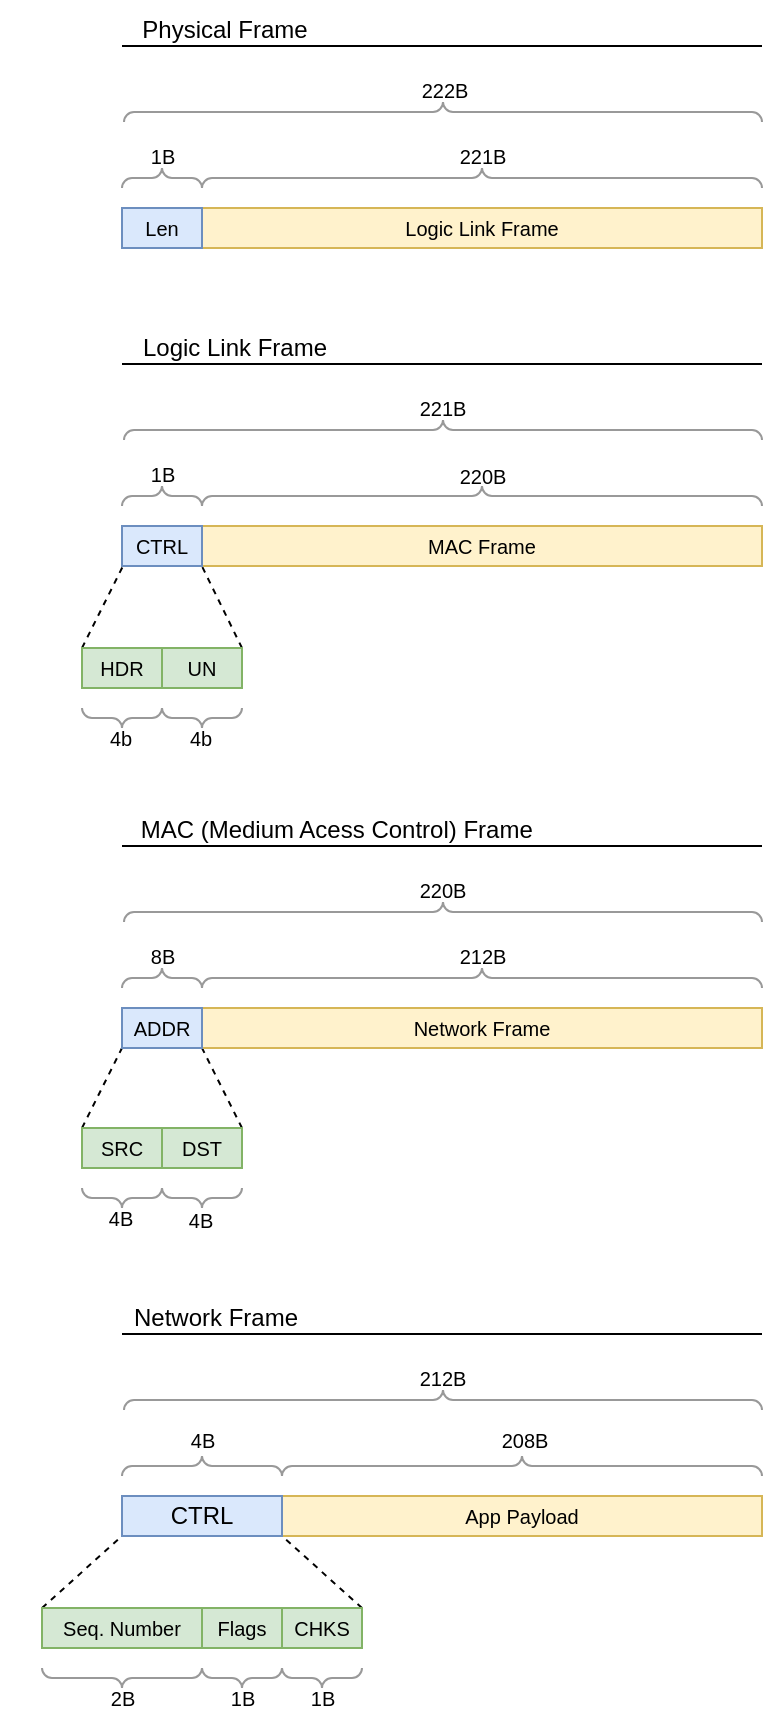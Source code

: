 <mxfile version="22.0.2" type="device" pages="2">
  <diagram name="Frames" id="rnASgaXXlBeDb9owz-ok">
    <mxGraphModel dx="1603" dy="962" grid="1" gridSize="10" guides="1" tooltips="1" connect="1" arrows="1" fold="1" page="1" pageScale="1" pageWidth="850" pageHeight="1100" math="0" shadow="0">
      <root>
        <mxCell id="0" />
        <mxCell id="1" parent="0" />
        <mxCell id="lLIFbovUc9EA7OUjyB9d-128" value="" style="endArrow=none;dashed=1;html=1;rounded=0;entryX=1;entryY=1;entryDx=0;entryDy=0;exitX=1;exitY=0;exitDx=0;exitDy=0;" parent="1" source="lLIFbovUc9EA7OUjyB9d-123" target="lLIFbovUc9EA7OUjyB9d-103" edge="1">
          <mxGeometry width="50" height="50" relative="1" as="geometry">
            <mxPoint x="220" y="950" as="sourcePoint" />
            <mxPoint x="270" y="900" as="targetPoint" />
          </mxGeometry>
        </mxCell>
        <mxCell id="lLIFbovUc9EA7OUjyB9d-127" value="" style="endArrow=none;dashed=1;html=1;rounded=0;entryX=0;entryY=1;entryDx=0;entryDy=0;" parent="1" target="lLIFbovUc9EA7OUjyB9d-103" edge="1">
          <mxGeometry width="50" height="50" relative="1" as="geometry">
            <mxPoint x="120" y="920" as="sourcePoint" />
            <mxPoint x="170" y="870" as="targetPoint" />
          </mxGeometry>
        </mxCell>
        <mxCell id="lLIFbovUc9EA7OUjyB9d-74" value="" style="endArrow=none;dashed=1;html=1;rounded=0;exitX=0;exitY=0;exitDx=0;exitDy=0;" parent="1" source="lLIFbovUc9EA7OUjyB9d-77" edge="1">
          <mxGeometry width="50" height="50" relative="1" as="geometry">
            <mxPoint x="111" y="688" as="sourcePoint" />
            <mxPoint x="161" y="638" as="targetPoint" />
          </mxGeometry>
        </mxCell>
        <mxCell id="lLIFbovUc9EA7OUjyB9d-75" value="" style="endArrow=none;dashed=1;html=1;rounded=0;entryX=0.987;entryY=0.955;entryDx=0;entryDy=0;exitX=1;exitY=0;exitDx=0;exitDy=0;entryPerimeter=0;" parent="1" source="lLIFbovUc9EA7OUjyB9d-76" edge="1">
          <mxGeometry width="50" height="50" relative="1" as="geometry">
            <mxPoint x="160" y="690" as="sourcePoint" />
            <mxPoint x="199" y="638" as="targetPoint" />
          </mxGeometry>
        </mxCell>
        <mxCell id="lLIFbovUc9EA7OUjyB9d-45" value="" style="endArrow=none;dashed=1;html=1;rounded=0;exitX=0;exitY=0;exitDx=0;exitDy=0;" parent="1" source="lLIFbovUc9EA7OUjyB9d-43" edge="1">
          <mxGeometry width="50" height="50" relative="1" as="geometry">
            <mxPoint x="111" y="448" as="sourcePoint" />
            <mxPoint x="161" y="398" as="targetPoint" />
          </mxGeometry>
        </mxCell>
        <mxCell id="lLIFbovUc9EA7OUjyB9d-46" value="" style="endArrow=none;dashed=1;html=1;rounded=0;entryX=0.987;entryY=0.955;entryDx=0;entryDy=0;exitX=1;exitY=0;exitDx=0;exitDy=0;entryPerimeter=0;" parent="1" source="lLIFbovUc9EA7OUjyB9d-44" target="lLIFbovUc9EA7OUjyB9d-34" edge="1">
          <mxGeometry width="50" height="50" relative="1" as="geometry">
            <mxPoint x="160" y="450" as="sourcePoint" />
            <mxPoint x="210" y="400" as="targetPoint" />
          </mxGeometry>
        </mxCell>
        <mxCell id="lLIFbovUc9EA7OUjyB9d-1" value="&lt;font style=&quot;font-size: 10px;&quot;&gt;Logic Link Frame&lt;/font&gt;" style="rounded=0;whiteSpace=wrap;html=1;fillColor=#fff2cc;strokeColor=#d6b656;" parent="1" vertex="1">
          <mxGeometry x="200" y="220" width="280" height="20" as="geometry" />
        </mxCell>
        <mxCell id="lLIFbovUc9EA7OUjyB9d-4" value="&lt;font style=&quot;font-size: 10px;&quot;&gt;Len&lt;/font&gt;" style="rounded=0;whiteSpace=wrap;html=1;fillColor=#dae8fc;strokeColor=#6c8ebf;" parent="1" vertex="1">
          <mxGeometry x="160" y="220" width="40" height="20" as="geometry" />
        </mxCell>
        <mxCell id="lLIFbovUc9EA7OUjyB9d-5" value="" style="verticalLabelPosition=bottom;shadow=0;dashed=0;align=center;html=1;verticalAlign=top;strokeWidth=1;shape=mxgraph.mockup.markup.curlyBrace;whiteSpace=wrap;strokeColor=#999999;" parent="1" vertex="1">
          <mxGeometry x="160" y="195" width="40" height="20" as="geometry" />
        </mxCell>
        <mxCell id="lLIFbovUc9EA7OUjyB9d-6" value="" style="verticalLabelPosition=bottom;shadow=0;dashed=0;align=center;html=1;verticalAlign=top;strokeWidth=1;shape=mxgraph.mockup.markup.curlyBrace;whiteSpace=wrap;strokeColor=#999999;" parent="1" vertex="1">
          <mxGeometry x="200" y="200" width="280" height="10" as="geometry" />
        </mxCell>
        <mxCell id="lLIFbovUc9EA7OUjyB9d-8" value="&lt;font style=&quot;font-size: 10px;&quot;&gt;222B&lt;/font&gt;" style="text;html=1;align=center;verticalAlign=middle;resizable=0;points=[];autosize=1;strokeColor=none;fillColor=none;" parent="1" vertex="1">
          <mxGeometry x="296" y="146" width="50" height="30" as="geometry" />
        </mxCell>
        <mxCell id="lLIFbovUc9EA7OUjyB9d-9" value="&lt;blockquote style=&quot;margin: 0 0 0 40px; border: none; padding: 0px;&quot;&gt;&lt;span style=&quot;font-size: 10px;&quot;&gt;1B&lt;/span&gt;&lt;/blockquote&gt;" style="text;html=1;align=center;verticalAlign=middle;resizable=0;points=[];autosize=1;strokeColor=none;fillColor=none;" parent="1" vertex="1">
          <mxGeometry x="120" y="179" width="80" height="30" as="geometry" />
        </mxCell>
        <mxCell id="lLIFbovUc9EA7OUjyB9d-10" value="&lt;blockquote style=&quot;margin: 0 0 0 40px; border: none; padding: 0px;&quot;&gt;&lt;span style=&quot;font-size: 10px;&quot;&gt;221B&lt;/span&gt;&lt;/blockquote&gt;" style="text;html=1;align=center;verticalAlign=middle;resizable=0;points=[];autosize=1;strokeColor=none;fillColor=none;" parent="1" vertex="1">
          <mxGeometry x="275" y="179" width="90" height="30" as="geometry" />
        </mxCell>
        <mxCell id="lLIFbovUc9EA7OUjyB9d-13" value="" style="endArrow=none;html=1;rounded=0;" parent="1" edge="1">
          <mxGeometry width="50" height="50" relative="1" as="geometry">
            <mxPoint x="160" y="139" as="sourcePoint" />
            <mxPoint x="480" y="139" as="targetPoint" />
          </mxGeometry>
        </mxCell>
        <mxCell id="lLIFbovUc9EA7OUjyB9d-14" value="Physical Frame" style="text;html=1;align=center;verticalAlign=middle;resizable=0;points=[];autosize=1;strokeColor=none;fillColor=none;" parent="1" vertex="1">
          <mxGeometry x="156" y="116" width="110" height="30" as="geometry" />
        </mxCell>
        <mxCell id="lLIFbovUc9EA7OUjyB9d-26" value="" style="verticalLabelPosition=bottom;shadow=0;dashed=0;align=center;html=1;verticalAlign=top;strokeWidth=1;shape=mxgraph.mockup.markup.curlyBrace;whiteSpace=wrap;strokeColor=#999999;" parent="1" vertex="1">
          <mxGeometry x="161" y="167" width="319" height="10" as="geometry" />
        </mxCell>
        <mxCell id="lLIFbovUc9EA7OUjyB9d-33" value="&lt;font style=&quot;font-size: 10px;&quot;&gt;MAC Frame&lt;/font&gt;" style="rounded=0;whiteSpace=wrap;html=1;fillColor=#fff2cc;strokeColor=#d6b656;" parent="1" vertex="1">
          <mxGeometry x="200" y="379" width="280" height="20" as="geometry" />
        </mxCell>
        <mxCell id="lLIFbovUc9EA7OUjyB9d-34" value="&lt;font style=&quot;font-size: 10px;&quot;&gt;CTRL&lt;/font&gt;" style="rounded=0;whiteSpace=wrap;html=1;fillColor=#dae8fc;strokeColor=#6c8ebf;" parent="1" vertex="1">
          <mxGeometry x="160" y="379" width="40" height="20" as="geometry" />
        </mxCell>
        <mxCell id="lLIFbovUc9EA7OUjyB9d-35" value="" style="verticalLabelPosition=bottom;shadow=0;dashed=0;align=center;html=1;verticalAlign=top;strokeWidth=1;shape=mxgraph.mockup.markup.curlyBrace;whiteSpace=wrap;strokeColor=#999999;" parent="1" vertex="1">
          <mxGeometry x="160" y="354" width="40" height="20" as="geometry" />
        </mxCell>
        <mxCell id="lLIFbovUc9EA7OUjyB9d-36" value="" style="verticalLabelPosition=bottom;shadow=0;dashed=0;align=center;html=1;verticalAlign=top;strokeWidth=1;shape=mxgraph.mockup.markup.curlyBrace;whiteSpace=wrap;strokeColor=#999999;" parent="1" vertex="1">
          <mxGeometry x="200" y="359" width="280" height="10" as="geometry" />
        </mxCell>
        <mxCell id="lLIFbovUc9EA7OUjyB9d-37" value="&lt;font style=&quot;font-size: 10px;&quot;&gt;221B&lt;/font&gt;" style="text;html=1;align=center;verticalAlign=middle;resizable=0;points=[];autosize=1;strokeColor=none;fillColor=none;" parent="1" vertex="1">
          <mxGeometry x="295" y="305" width="50" height="30" as="geometry" />
        </mxCell>
        <mxCell id="lLIFbovUc9EA7OUjyB9d-38" value="&lt;blockquote style=&quot;margin: 0 0 0 40px; border: none; padding: 0px;&quot;&gt;&lt;span style=&quot;font-size: 10px;&quot;&gt;1B&lt;/span&gt;&lt;/blockquote&gt;" style="text;html=1;align=center;verticalAlign=middle;resizable=0;points=[];autosize=1;strokeColor=none;fillColor=none;" parent="1" vertex="1">
          <mxGeometry x="120" y="338" width="80" height="30" as="geometry" />
        </mxCell>
        <mxCell id="lLIFbovUc9EA7OUjyB9d-40" value="" style="endArrow=none;html=1;rounded=0;" parent="1" edge="1">
          <mxGeometry width="50" height="50" relative="1" as="geometry">
            <mxPoint x="160" y="298" as="sourcePoint" />
            <mxPoint x="480" y="298" as="targetPoint" />
          </mxGeometry>
        </mxCell>
        <mxCell id="lLIFbovUc9EA7OUjyB9d-41" value="Logic Link Frame" style="text;html=1;align=center;verticalAlign=middle;resizable=0;points=[];autosize=1;strokeColor=none;fillColor=none;" parent="1" vertex="1">
          <mxGeometry x="156" y="275" width="120" height="30" as="geometry" />
        </mxCell>
        <mxCell id="lLIFbovUc9EA7OUjyB9d-42" value="" style="verticalLabelPosition=bottom;shadow=0;dashed=0;align=center;html=1;verticalAlign=top;strokeWidth=1;shape=mxgraph.mockup.markup.curlyBrace;whiteSpace=wrap;strokeColor=#999999;" parent="1" vertex="1">
          <mxGeometry x="161" y="326" width="319" height="10" as="geometry" />
        </mxCell>
        <mxCell id="lLIFbovUc9EA7OUjyB9d-44" value="&lt;font style=&quot;font-size: 10px;&quot;&gt;UN&lt;/font&gt;" style="rounded=0;whiteSpace=wrap;html=1;fillColor=#d5e8d4;strokeColor=#82b366;" parent="1" vertex="1">
          <mxGeometry x="180" y="440" width="40" height="20" as="geometry" />
        </mxCell>
        <mxCell id="lLIFbovUc9EA7OUjyB9d-43" value="&lt;font style=&quot;font-size: 10px;&quot;&gt;HDR&lt;/font&gt;" style="rounded=0;whiteSpace=wrap;html=1;fillColor=#d5e8d4;strokeColor=#82b366;" parent="1" vertex="1">
          <mxGeometry x="140" y="440" width="40" height="20" as="geometry" />
        </mxCell>
        <mxCell id="lLIFbovUc9EA7OUjyB9d-49" value="" style="verticalLabelPosition=bottom;shadow=0;dashed=0;align=center;html=1;verticalAlign=top;strokeWidth=1;shape=mxgraph.mockup.markup.curlyBrace;whiteSpace=wrap;strokeColor=#999999;rotation=-180;" parent="1" vertex="1">
          <mxGeometry x="140" y="465" width="40" height="20" as="geometry" />
        </mxCell>
        <mxCell id="lLIFbovUc9EA7OUjyB9d-50" value="" style="verticalLabelPosition=bottom;shadow=0;dashed=0;align=center;html=1;verticalAlign=top;strokeWidth=1;shape=mxgraph.mockup.markup.curlyBrace;whiteSpace=wrap;strokeColor=#999999;rotation=-180;" parent="1" vertex="1">
          <mxGeometry x="180" y="466" width="40" height="18" as="geometry" />
        </mxCell>
        <mxCell id="lLIFbovUc9EA7OUjyB9d-51" value="&lt;blockquote style=&quot;margin: 0 0 0 40px; border: none; padding: 0px;&quot;&gt;&lt;span style=&quot;font-size: 10px;&quot;&gt;4b&lt;/span&gt;&lt;/blockquote&gt;" style="text;html=1;align=center;verticalAlign=middle;resizable=0;points=[];autosize=1;strokeColor=none;fillColor=none;" parent="1" vertex="1">
          <mxGeometry x="104" y="470" width="70" height="30" as="geometry" />
        </mxCell>
        <mxCell id="lLIFbovUc9EA7OUjyB9d-52" value="&lt;font style=&quot;font-size: 10px;&quot;&gt;220B&lt;/font&gt;" style="text;html=1;align=center;verticalAlign=middle;resizable=0;points=[];autosize=1;strokeColor=none;fillColor=none;" parent="1" vertex="1">
          <mxGeometry x="315" y="339" width="50" height="30" as="geometry" />
        </mxCell>
        <mxCell id="lLIFbovUc9EA7OUjyB9d-53" value="&lt;blockquote style=&quot;margin: 0 0 0 40px; border: none; padding: 0px;&quot;&gt;&lt;span style=&quot;font-size: 10px;&quot;&gt;4b&lt;/span&gt;&lt;/blockquote&gt;" style="text;html=1;align=center;verticalAlign=middle;resizable=0;points=[];autosize=1;strokeColor=none;fillColor=none;" parent="1" vertex="1">
          <mxGeometry x="144" y="470" width="70" height="30" as="geometry" />
        </mxCell>
        <mxCell id="lLIFbovUc9EA7OUjyB9d-56" value="&lt;font style=&quot;font-size: 10px;&quot;&gt;Network Frame&lt;/font&gt;" style="rounded=0;whiteSpace=wrap;html=1;fillColor=#fff2cc;strokeColor=#d6b656;" parent="1" vertex="1">
          <mxGeometry x="200" y="620" width="280" height="20" as="geometry" />
        </mxCell>
        <mxCell id="lLIFbovUc9EA7OUjyB9d-57" value="&lt;font style=&quot;font-size: 10px;&quot;&gt;ADDR&lt;/font&gt;" style="rounded=0;whiteSpace=wrap;html=1;fillColor=#dae8fc;strokeColor=#6c8ebf;" parent="1" vertex="1">
          <mxGeometry x="160" y="620" width="40" height="20" as="geometry" />
        </mxCell>
        <mxCell id="lLIFbovUc9EA7OUjyB9d-58" value="" style="verticalLabelPosition=bottom;shadow=0;dashed=0;align=center;html=1;verticalAlign=top;strokeWidth=1;shape=mxgraph.mockup.markup.curlyBrace;whiteSpace=wrap;strokeColor=#999999;" parent="1" vertex="1">
          <mxGeometry x="160" y="595" width="40" height="20" as="geometry" />
        </mxCell>
        <mxCell id="lLIFbovUc9EA7OUjyB9d-59" value="" style="verticalLabelPosition=bottom;shadow=0;dashed=0;align=center;html=1;verticalAlign=top;strokeWidth=1;shape=mxgraph.mockup.markup.curlyBrace;whiteSpace=wrap;strokeColor=#999999;" parent="1" vertex="1">
          <mxGeometry x="200" y="600" width="280" height="10" as="geometry" />
        </mxCell>
        <mxCell id="lLIFbovUc9EA7OUjyB9d-60" value="&lt;font style=&quot;font-size: 10px;&quot;&gt;220B&lt;/font&gt;" style="text;html=1;align=center;verticalAlign=middle;resizable=0;points=[];autosize=1;strokeColor=none;fillColor=none;" parent="1" vertex="1">
          <mxGeometry x="295" y="546" width="50" height="30" as="geometry" />
        </mxCell>
        <mxCell id="lLIFbovUc9EA7OUjyB9d-62" value="" style="endArrow=none;html=1;rounded=0;" parent="1" edge="1">
          <mxGeometry width="50" height="50" relative="1" as="geometry">
            <mxPoint x="160" y="539" as="sourcePoint" />
            <mxPoint x="480" y="539" as="targetPoint" />
          </mxGeometry>
        </mxCell>
        <mxCell id="lLIFbovUc9EA7OUjyB9d-63" value="&amp;nbsp;MAC (Medium Acess Control) Frame" style="text;html=1;align=left;verticalAlign=middle;resizable=0;points=[];autosize=1;strokeColor=none;fillColor=none;" parent="1" vertex="1">
          <mxGeometry x="164" y="516" width="220" height="30" as="geometry" />
        </mxCell>
        <mxCell id="lLIFbovUc9EA7OUjyB9d-64" value="" style="verticalLabelPosition=bottom;shadow=0;dashed=0;align=center;html=1;verticalAlign=top;strokeWidth=1;shape=mxgraph.mockup.markup.curlyBrace;whiteSpace=wrap;strokeColor=#999999;" parent="1" vertex="1">
          <mxGeometry x="161" y="567" width="319" height="10" as="geometry" />
        </mxCell>
        <mxCell id="lLIFbovUc9EA7OUjyB9d-70" value="&lt;font style=&quot;font-size: 10px;&quot;&gt;212B&lt;/font&gt;" style="text;html=1;align=center;verticalAlign=middle;resizable=0;points=[];autosize=1;strokeColor=none;fillColor=none;" parent="1" vertex="1">
          <mxGeometry x="315" y="579" width="50" height="30" as="geometry" />
        </mxCell>
        <mxCell id="lLIFbovUc9EA7OUjyB9d-73" value="&lt;font style=&quot;font-size: 10px;&quot;&gt;8B&lt;/font&gt;" style="text;html=1;align=center;verticalAlign=middle;resizable=0;points=[];autosize=1;strokeColor=none;fillColor=none;" parent="1" vertex="1">
          <mxGeometry x="160" y="579" width="40" height="30" as="geometry" />
        </mxCell>
        <mxCell id="lLIFbovUc9EA7OUjyB9d-76" value="&lt;font style=&quot;font-size: 10px;&quot;&gt;DST&lt;/font&gt;" style="rounded=0;whiteSpace=wrap;html=1;fillColor=#d5e8d4;strokeColor=#82b366;" parent="1" vertex="1">
          <mxGeometry x="180" y="680" width="40" height="20" as="geometry" />
        </mxCell>
        <mxCell id="lLIFbovUc9EA7OUjyB9d-77" value="&lt;font style=&quot;font-size: 10px;&quot;&gt;SRC&lt;/font&gt;" style="rounded=0;whiteSpace=wrap;html=1;fillColor=#d5e8d4;strokeColor=#82b366;" parent="1" vertex="1">
          <mxGeometry x="140" y="680" width="40" height="20" as="geometry" />
        </mxCell>
        <mxCell id="lLIFbovUc9EA7OUjyB9d-78" value="" style="verticalLabelPosition=bottom;shadow=0;dashed=0;align=center;html=1;verticalAlign=top;strokeWidth=1;shape=mxgraph.mockup.markup.curlyBrace;whiteSpace=wrap;strokeColor=#999999;rotation=-180;" parent="1" vertex="1">
          <mxGeometry x="140" y="705" width="40" height="20" as="geometry" />
        </mxCell>
        <mxCell id="lLIFbovUc9EA7OUjyB9d-79" value="" style="verticalLabelPosition=bottom;shadow=0;dashed=0;align=center;html=1;verticalAlign=top;strokeWidth=1;shape=mxgraph.mockup.markup.curlyBrace;whiteSpace=wrap;strokeColor=#999999;rotation=-180;" parent="1" vertex="1">
          <mxGeometry x="180" y="706" width="40" height="18" as="geometry" />
        </mxCell>
        <mxCell id="lLIFbovUc9EA7OUjyB9d-80" value="&lt;blockquote style=&quot;margin: 0 0 0 40px; border: none; padding: 0px;&quot;&gt;&lt;span style=&quot;font-size: 10px;&quot;&gt;4B&lt;/span&gt;&lt;/blockquote&gt;" style="text;html=1;align=center;verticalAlign=middle;resizable=0;points=[];autosize=1;strokeColor=none;fillColor=none;" parent="1" vertex="1">
          <mxGeometry x="99" y="710" width="80" height="30" as="geometry" />
        </mxCell>
        <mxCell id="lLIFbovUc9EA7OUjyB9d-102" value="&lt;span style=&quot;font-size: 10px;&quot;&gt;App Payload&lt;/span&gt;" style="rounded=0;whiteSpace=wrap;html=1;fillColor=#fff2cc;strokeColor=#d6b656;" parent="1" vertex="1">
          <mxGeometry x="240" y="864" width="240" height="20" as="geometry" />
        </mxCell>
        <mxCell id="lLIFbovUc9EA7OUjyB9d-103" value="CTRL" style="rounded=0;whiteSpace=wrap;html=1;fillColor=#dae8fc;strokeColor=#6c8ebf;" parent="1" vertex="1">
          <mxGeometry x="160" y="864" width="80" height="20" as="geometry" />
        </mxCell>
        <mxCell id="lLIFbovUc9EA7OUjyB9d-104" value="" style="verticalLabelPosition=bottom;shadow=0;dashed=0;align=center;html=1;verticalAlign=top;strokeWidth=1;shape=mxgraph.mockup.markup.curlyBrace;whiteSpace=wrap;strokeColor=#999999;" parent="1" vertex="1">
          <mxGeometry x="160" y="844" width="80" height="10" as="geometry" />
        </mxCell>
        <mxCell id="lLIFbovUc9EA7OUjyB9d-105" value="" style="verticalLabelPosition=bottom;shadow=0;dashed=0;align=center;html=1;verticalAlign=top;strokeWidth=1;shape=mxgraph.mockup.markup.curlyBrace;whiteSpace=wrap;strokeColor=#999999;" parent="1" vertex="1">
          <mxGeometry x="240" y="844" width="240" height="10" as="geometry" />
        </mxCell>
        <mxCell id="lLIFbovUc9EA7OUjyB9d-106" value="&lt;font style=&quot;font-size: 10px;&quot;&gt;212B&lt;/font&gt;" style="text;html=1;align=center;verticalAlign=middle;resizable=0;points=[];autosize=1;strokeColor=none;fillColor=none;" parent="1" vertex="1">
          <mxGeometry x="295" y="790" width="50" height="30" as="geometry" />
        </mxCell>
        <mxCell id="lLIFbovUc9EA7OUjyB9d-107" value="" style="endArrow=none;html=1;rounded=0;" parent="1" edge="1">
          <mxGeometry width="50" height="50" relative="1" as="geometry">
            <mxPoint x="160" y="783" as="sourcePoint" />
            <mxPoint x="480" y="783" as="targetPoint" />
          </mxGeometry>
        </mxCell>
        <mxCell id="lLIFbovUc9EA7OUjyB9d-108" value="Network Frame" style="text;html=1;align=left;verticalAlign=middle;resizable=0;points=[];autosize=1;strokeColor=none;fillColor=none;" parent="1" vertex="1">
          <mxGeometry x="164" y="760" width="110" height="30" as="geometry" />
        </mxCell>
        <mxCell id="lLIFbovUc9EA7OUjyB9d-109" value="" style="verticalLabelPosition=bottom;shadow=0;dashed=0;align=center;html=1;verticalAlign=top;strokeWidth=1;shape=mxgraph.mockup.markup.curlyBrace;whiteSpace=wrap;strokeColor=#999999;" parent="1" vertex="1">
          <mxGeometry x="161" y="811" width="319" height="10" as="geometry" />
        </mxCell>
        <mxCell id="lLIFbovUc9EA7OUjyB9d-110" value="&lt;font style=&quot;font-size: 10px;&quot;&gt;208B&lt;/font&gt;" style="text;html=1;align=center;verticalAlign=middle;resizable=0;points=[];autosize=1;strokeColor=none;fillColor=none;" parent="1" vertex="1">
          <mxGeometry x="336" y="821" width="50" height="30" as="geometry" />
        </mxCell>
        <mxCell id="lLIFbovUc9EA7OUjyB9d-111" value="&lt;font style=&quot;font-size: 10px;&quot;&gt;4B&lt;br&gt;&lt;/font&gt;" style="text;html=1;align=center;verticalAlign=middle;resizable=0;points=[];autosize=1;strokeColor=none;fillColor=none;" parent="1" vertex="1">
          <mxGeometry x="180" y="821" width="40" height="30" as="geometry" />
        </mxCell>
        <mxCell id="lLIFbovUc9EA7OUjyB9d-120" value="&lt;span style=&quot;font-size: 10px;&quot;&gt;Seq. Number&lt;/span&gt;" style="rounded=0;whiteSpace=wrap;html=1;fillColor=#d5e8d4;strokeColor=#82b366;" parent="1" vertex="1">
          <mxGeometry x="120" y="920" width="80" height="20" as="geometry" />
        </mxCell>
        <mxCell id="lLIFbovUc9EA7OUjyB9d-122" value="" style="verticalLabelPosition=bottom;shadow=0;dashed=0;align=center;html=1;verticalAlign=top;strokeWidth=1;shape=mxgraph.mockup.markup.curlyBrace;whiteSpace=wrap;strokeColor=#999999;rotation=-180;" parent="1" vertex="1">
          <mxGeometry x="120" y="950" width="80" height="10" as="geometry" />
        </mxCell>
        <mxCell id="lLIFbovUc9EA7OUjyB9d-123" value="&lt;span style=&quot;font-size: 10px;&quot;&gt;CHKS&lt;/span&gt;" style="rounded=0;whiteSpace=wrap;html=1;fillColor=#d5e8d4;strokeColor=#82b366;" parent="1" vertex="1">
          <mxGeometry x="240" y="920" width="40" height="20" as="geometry" />
        </mxCell>
        <mxCell id="lLIFbovUc9EA7OUjyB9d-124" value="&lt;font style=&quot;font-size: 10px;&quot;&gt;Flags&lt;/font&gt;" style="rounded=0;whiteSpace=wrap;html=1;fillColor=#d5e8d4;strokeColor=#82b366;" parent="1" vertex="1">
          <mxGeometry x="200" y="920" width="40" height="20" as="geometry" />
        </mxCell>
        <mxCell id="lLIFbovUc9EA7OUjyB9d-125" value="" style="verticalLabelPosition=bottom;shadow=0;dashed=0;align=center;html=1;verticalAlign=top;strokeWidth=1;shape=mxgraph.mockup.markup.curlyBrace;whiteSpace=wrap;strokeColor=#999999;rotation=-180;" parent="1" vertex="1">
          <mxGeometry x="200" y="945" width="40" height="20" as="geometry" />
        </mxCell>
        <mxCell id="lLIFbovUc9EA7OUjyB9d-126" value="" style="verticalLabelPosition=bottom;shadow=0;dashed=0;align=center;html=1;verticalAlign=top;strokeWidth=1;shape=mxgraph.mockup.markup.curlyBrace;whiteSpace=wrap;strokeColor=#999999;rotation=-180;" parent="1" vertex="1">
          <mxGeometry x="240" y="946" width="40" height="18" as="geometry" />
        </mxCell>
        <mxCell id="lLIFbovUc9EA7OUjyB9d-129" value="&lt;font style=&quot;font-size: 10px;&quot;&gt;2B&lt;br&gt;&lt;/font&gt;" style="text;html=1;align=center;verticalAlign=middle;resizable=0;points=[];autosize=1;strokeColor=none;fillColor=none;" parent="1" vertex="1">
          <mxGeometry x="140" y="950" width="40" height="30" as="geometry" />
        </mxCell>
        <mxCell id="lLIFbovUc9EA7OUjyB9d-130" value="&lt;font style=&quot;font-size: 10px;&quot;&gt;1B&lt;br&gt;&lt;/font&gt;" style="text;html=1;align=center;verticalAlign=middle;resizable=0;points=[];autosize=1;strokeColor=none;fillColor=none;" parent="1" vertex="1">
          <mxGeometry x="200" y="950" width="40" height="30" as="geometry" />
        </mxCell>
        <mxCell id="lLIFbovUc9EA7OUjyB9d-131" value="&lt;font style=&quot;font-size: 10px;&quot;&gt;1B&lt;br&gt;&lt;/font&gt;" style="text;html=1;align=center;verticalAlign=middle;resizable=0;points=[];autosize=1;strokeColor=none;fillColor=none;" parent="1" vertex="1">
          <mxGeometry x="240" y="950" width="40" height="30" as="geometry" />
        </mxCell>
        <mxCell id="uwoXXE7Tp4Z_2IsJhJSu-1" value="&lt;blockquote style=&quot;margin: 0 0 0 40px; border: none; padding: 0px;&quot;&gt;&lt;span style=&quot;font-size: 10px;&quot;&gt;4B&lt;/span&gt;&lt;/blockquote&gt;" style="text;html=1;align=center;verticalAlign=middle;resizable=0;points=[];autosize=1;strokeColor=none;fillColor=none;" vertex="1" parent="1">
          <mxGeometry x="139" y="711" width="80" height="30" as="geometry" />
        </mxCell>
      </root>
    </mxGraphModel>
  </diagram>
  <diagram id="_6PW1uDjn58ngpf3_Wr3" name="Timmings">
    <mxGraphModel dx="1145" dy="1787" grid="1" gridSize="10" guides="1" tooltips="1" connect="1" arrows="1" fold="1" page="1" pageScale="1" pageWidth="850" pageHeight="1100" math="0" shadow="0">
      <root>
        <mxCell id="0" />
        <mxCell id="1" parent="0" />
        <mxCell id="WFXZXQFnrCHP7xv1RBrU-1" value="Station 0" style="rounded=0;whiteSpace=wrap;html=1;fillColor=#f5f5f5;strokeColor=#666666;fontColor=#333333;" parent="1" vertex="1">
          <mxGeometry x="160" y="130" width="80" height="20" as="geometry" />
        </mxCell>
        <mxCell id="WFXZXQFnrCHP7xv1RBrU-2" value="Station 1" style="rounded=0;whiteSpace=wrap;html=1;fillColor=#dae8fc;strokeColor=#6c8ebf;" parent="1" vertex="1">
          <mxGeometry x="160" y="170" width="80" height="20" as="geometry" />
        </mxCell>
        <mxCell id="WFXZXQFnrCHP7xv1RBrU-4" value="Station 2" style="rounded=0;whiteSpace=wrap;html=1;fillColor=#f5f5f5;strokeColor=#666666;fontColor=#333333;" parent="1" vertex="1">
          <mxGeometry x="160" y="210" width="80" height="20" as="geometry" />
        </mxCell>
        <mxCell id="WFXZXQFnrCHP7xv1RBrU-5" value="Station 3" style="rounded=0;whiteSpace=wrap;html=1;fillColor=#dae8fc;strokeColor=#6c8ebf;" parent="1" vertex="1">
          <mxGeometry x="160" y="250" width="80" height="20" as="geometry" />
        </mxCell>
        <mxCell id="WFXZXQFnrCHP7xv1RBrU-6" value="Station 4" style="rounded=0;whiteSpace=wrap;html=1;fillColor=#f5f5f5;strokeColor=#666666;fontColor=#333333;" parent="1" vertex="1">
          <mxGeometry x="160" y="290" width="80" height="20" as="geometry" />
        </mxCell>
        <mxCell id="WFXZXQFnrCHP7xv1RBrU-7" value="Station 5" style="rounded=0;whiteSpace=wrap;html=1;fillColor=#dae8fc;strokeColor=#6c8ebf;" parent="1" vertex="1">
          <mxGeometry x="160" y="330" width="80" height="20" as="geometry" />
        </mxCell>
        <mxCell id="WFXZXQFnrCHP7xv1RBrU-8" value="Station 6" style="rounded=0;whiteSpace=wrap;html=1;fillColor=#f5f5f5;strokeColor=#666666;fontColor=#333333;" parent="1" vertex="1">
          <mxGeometry x="160" y="370" width="80" height="20" as="geometry" />
        </mxCell>
        <mxCell id="WFXZXQFnrCHP7xv1RBrU-9" value="Station 7" style="rounded=0;whiteSpace=wrap;html=1;fillColor=#dae8fc;strokeColor=#6c8ebf;" parent="1" vertex="1">
          <mxGeometry x="160" y="410" width="80" height="20" as="geometry" />
        </mxCell>
        <mxCell id="WFXZXQFnrCHP7xv1RBrU-11" value="Control Box" style="rounded=0;whiteSpace=wrap;html=1;fillColor=#f5f5f5;strokeColor=#666666;fontColor=#333333;" parent="1" vertex="1">
          <mxGeometry x="160" y="450" width="80" height="20" as="geometry" />
        </mxCell>
        <mxCell id="WFXZXQFnrCHP7xv1RBrU-12" value="Broadcast" style="rounded=0;whiteSpace=wrap;html=1;fillColor=#dae8fc;strokeColor=#6c8ebf;" parent="1" vertex="1">
          <mxGeometry x="160" y="490" width="80" height="20" as="geometry" />
        </mxCell>
        <mxCell id="WFXZXQFnrCHP7xv1RBrU-26" value="" style="rounded=0;whiteSpace=wrap;html=1;fillColor=#f8cecc;strokeColor=#b85450;" parent="1" vertex="1">
          <mxGeometry x="280" y="170" width="40" height="20" as="geometry" />
        </mxCell>
        <mxCell id="WFXZXQFnrCHP7xv1RBrU-27" value="" style="rounded=0;whiteSpace=wrap;html=1;fillColor=#d5e8d4;strokeColor=#82b366;" parent="1" vertex="1">
          <mxGeometry x="320" y="170" width="40" height="20" as="geometry" />
        </mxCell>
        <mxCell id="WFXZXQFnrCHP7xv1RBrU-28" value="" style="rounded=0;whiteSpace=wrap;html=1;fillColor=#f8cecc;strokeColor=#b85450;" parent="1" vertex="1">
          <mxGeometry x="360" y="170" width="40" height="20" as="geometry" />
        </mxCell>
        <mxCell id="WFXZXQFnrCHP7xv1RBrU-29" value="" style="rounded=0;whiteSpace=wrap;html=1;fillColor=#f8cecc;strokeColor=#b85450;" parent="1" vertex="1">
          <mxGeometry x="400" y="170" width="40" height="20" as="geometry" />
        </mxCell>
        <mxCell id="WFXZXQFnrCHP7xv1RBrU-30" value="" style="rounded=0;whiteSpace=wrap;html=1;fillColor=#f8cecc;strokeColor=#b85450;" parent="1" vertex="1">
          <mxGeometry x="440" y="170" width="40" height="20" as="geometry" />
        </mxCell>
        <mxCell id="WFXZXQFnrCHP7xv1RBrU-31" value="" style="rounded=0;whiteSpace=wrap;html=1;fillColor=#f8cecc;strokeColor=#b85450;" parent="1" vertex="1">
          <mxGeometry x="480" y="170" width="40" height="20" as="geometry" />
        </mxCell>
        <mxCell id="WFXZXQFnrCHP7xv1RBrU-32" value="" style="rounded=0;whiteSpace=wrap;html=1;fillColor=#f8cecc;strokeColor=#b85450;" parent="1" vertex="1">
          <mxGeometry x="520" y="170" width="40" height="20" as="geometry" />
        </mxCell>
        <mxCell id="WFXZXQFnrCHP7xv1RBrU-33" value="" style="rounded=0;whiteSpace=wrap;html=1;fillColor=#f8cecc;strokeColor=#b85450;" parent="1" vertex="1">
          <mxGeometry x="560" y="170" width="40" height="20" as="geometry" />
        </mxCell>
        <mxCell id="WFXZXQFnrCHP7xv1RBrU-34" value="" style="rounded=0;whiteSpace=wrap;html=1;fillColor=#f8cecc;strokeColor=#b85450;" parent="1" vertex="1">
          <mxGeometry x="600" y="170" width="40" height="20" as="geometry" />
        </mxCell>
        <mxCell id="WFXZXQFnrCHP7xv1RBrU-35" value="" style="rounded=0;whiteSpace=wrap;html=1;fillColor=#f8cecc;strokeColor=#b85450;" parent="1" vertex="1">
          <mxGeometry x="640" y="170" width="40" height="20" as="geometry" />
        </mxCell>
        <mxCell id="WFXZXQFnrCHP7xv1RBrU-50" value="" style="rounded=0;whiteSpace=wrap;html=1;fillColor=#d5e8d4;strokeColor=#82b366;" parent="1" vertex="1">
          <mxGeometry x="280" y="130" width="40" height="20" as="geometry" />
        </mxCell>
        <mxCell id="WFXZXQFnrCHP7xv1RBrU-51" value="" style="rounded=0;whiteSpace=wrap;html=1;fillColor=#f8cecc;strokeColor=#b85450;" parent="1" vertex="1">
          <mxGeometry x="320" y="130" width="40" height="20" as="geometry" />
        </mxCell>
        <mxCell id="WFXZXQFnrCHP7xv1RBrU-52" value="" style="rounded=0;whiteSpace=wrap;html=1;fillColor=#f8cecc;strokeColor=#b85450;" parent="1" vertex="1">
          <mxGeometry x="360" y="130" width="40" height="20" as="geometry" />
        </mxCell>
        <mxCell id="WFXZXQFnrCHP7xv1RBrU-53" value="" style="rounded=0;whiteSpace=wrap;html=1;fillColor=#f8cecc;strokeColor=#b85450;" parent="1" vertex="1">
          <mxGeometry x="400" y="130" width="40" height="20" as="geometry" />
        </mxCell>
        <mxCell id="WFXZXQFnrCHP7xv1RBrU-54" value="" style="rounded=0;whiteSpace=wrap;html=1;fillColor=#f8cecc;strokeColor=#b85450;" parent="1" vertex="1">
          <mxGeometry x="440" y="130" width="40" height="20" as="geometry" />
        </mxCell>
        <mxCell id="WFXZXQFnrCHP7xv1RBrU-55" value="" style="rounded=0;whiteSpace=wrap;html=1;fillColor=#f8cecc;strokeColor=#b85450;" parent="1" vertex="1">
          <mxGeometry x="480" y="130" width="40" height="20" as="geometry" />
        </mxCell>
        <mxCell id="WFXZXQFnrCHP7xv1RBrU-56" value="" style="rounded=0;whiteSpace=wrap;html=1;fillColor=#f8cecc;strokeColor=#b85450;" parent="1" vertex="1">
          <mxGeometry x="520" y="130" width="40" height="20" as="geometry" />
        </mxCell>
        <mxCell id="WFXZXQFnrCHP7xv1RBrU-57" value="" style="rounded=0;whiteSpace=wrap;html=1;fillColor=#f8cecc;strokeColor=#b85450;" parent="1" vertex="1">
          <mxGeometry x="560" y="130" width="40" height="20" as="geometry" />
        </mxCell>
        <mxCell id="WFXZXQFnrCHP7xv1RBrU-58" value="" style="rounded=0;whiteSpace=wrap;html=1;fillColor=#f8cecc;strokeColor=#b85450;" parent="1" vertex="1">
          <mxGeometry x="600" y="130" width="40" height="20" as="geometry" />
        </mxCell>
        <mxCell id="WFXZXQFnrCHP7xv1RBrU-59" value="" style="rounded=0;whiteSpace=wrap;html=1;fillColor=#f8cecc;strokeColor=#b85450;" parent="1" vertex="1">
          <mxGeometry x="640" y="130" width="40" height="20" as="geometry" />
        </mxCell>
        <mxCell id="WFXZXQFnrCHP7xv1RBrU-80" value="" style="rounded=0;whiteSpace=wrap;html=1;fillColor=#f8cecc;strokeColor=#b85450;" parent="1" vertex="1">
          <mxGeometry x="280" y="250" width="40" height="20" as="geometry" />
        </mxCell>
        <mxCell id="WFXZXQFnrCHP7xv1RBrU-81" value="" style="rounded=0;whiteSpace=wrap;html=1;fillColor=#f8cecc;strokeColor=#b85450;" parent="1" vertex="1">
          <mxGeometry x="320" y="250" width="40" height="20" as="geometry" />
        </mxCell>
        <mxCell id="WFXZXQFnrCHP7xv1RBrU-82" value="" style="rounded=0;whiteSpace=wrap;html=1;fillColor=#f8cecc;strokeColor=#b85450;" parent="1" vertex="1">
          <mxGeometry x="360" y="250" width="40" height="20" as="geometry" />
        </mxCell>
        <mxCell id="WFXZXQFnrCHP7xv1RBrU-83" value="" style="rounded=0;whiteSpace=wrap;html=1;fillColor=#d5e8d4;strokeColor=#82b366;" parent="1" vertex="1">
          <mxGeometry x="400" y="250" width="40" height="20" as="geometry" />
        </mxCell>
        <mxCell id="WFXZXQFnrCHP7xv1RBrU-84" value="" style="rounded=0;whiteSpace=wrap;html=1;fillColor=#f8cecc;strokeColor=#b85450;" parent="1" vertex="1">
          <mxGeometry x="440" y="250" width="40" height="20" as="geometry" />
        </mxCell>
        <mxCell id="WFXZXQFnrCHP7xv1RBrU-85" value="" style="rounded=0;whiteSpace=wrap;html=1;fillColor=#f8cecc;strokeColor=#b85450;" parent="1" vertex="1">
          <mxGeometry x="480" y="250" width="40" height="20" as="geometry" />
        </mxCell>
        <mxCell id="WFXZXQFnrCHP7xv1RBrU-86" value="" style="rounded=0;whiteSpace=wrap;html=1;fillColor=#f8cecc;strokeColor=#b85450;" parent="1" vertex="1">
          <mxGeometry x="520" y="250" width="40" height="20" as="geometry" />
        </mxCell>
        <mxCell id="WFXZXQFnrCHP7xv1RBrU-87" value="" style="rounded=0;whiteSpace=wrap;html=1;fillColor=#f8cecc;strokeColor=#b85450;" parent="1" vertex="1">
          <mxGeometry x="560" y="250" width="40" height="20" as="geometry" />
        </mxCell>
        <mxCell id="WFXZXQFnrCHP7xv1RBrU-88" value="" style="rounded=0;whiteSpace=wrap;html=1;fillColor=#f8cecc;strokeColor=#b85450;" parent="1" vertex="1">
          <mxGeometry x="600" y="250" width="40" height="20" as="geometry" />
        </mxCell>
        <mxCell id="WFXZXQFnrCHP7xv1RBrU-89" value="" style="rounded=0;whiteSpace=wrap;html=1;fillColor=#f8cecc;strokeColor=#b85450;" parent="1" vertex="1">
          <mxGeometry x="640" y="250" width="40" height="20" as="geometry" />
        </mxCell>
        <mxCell id="WFXZXQFnrCHP7xv1RBrU-90" value="" style="rounded=0;whiteSpace=wrap;html=1;fillColor=#f8cecc;strokeColor=#b85450;" parent="1" vertex="1">
          <mxGeometry x="280" y="210" width="40" height="20" as="geometry" />
        </mxCell>
        <mxCell id="WFXZXQFnrCHP7xv1RBrU-91" value="" style="rounded=0;whiteSpace=wrap;html=1;fillColor=#f8cecc;strokeColor=#b85450;" parent="1" vertex="1">
          <mxGeometry x="320" y="210" width="40" height="20" as="geometry" />
        </mxCell>
        <mxCell id="WFXZXQFnrCHP7xv1RBrU-92" value="" style="rounded=0;whiteSpace=wrap;html=1;fillColor=#d5e8d4;strokeColor=#82b366;" parent="1" vertex="1">
          <mxGeometry x="360" y="210" width="40" height="20" as="geometry" />
        </mxCell>
        <mxCell id="WFXZXQFnrCHP7xv1RBrU-93" value="" style="rounded=0;whiteSpace=wrap;html=1;fillColor=#f8cecc;strokeColor=#b85450;" parent="1" vertex="1">
          <mxGeometry x="400" y="210" width="40" height="20" as="geometry" />
        </mxCell>
        <mxCell id="WFXZXQFnrCHP7xv1RBrU-94" value="" style="rounded=0;whiteSpace=wrap;html=1;fillColor=#f8cecc;strokeColor=#b85450;" parent="1" vertex="1">
          <mxGeometry x="440" y="210" width="40" height="20" as="geometry" />
        </mxCell>
        <mxCell id="WFXZXQFnrCHP7xv1RBrU-95" value="" style="rounded=0;whiteSpace=wrap;html=1;fillColor=#f8cecc;strokeColor=#b85450;" parent="1" vertex="1">
          <mxGeometry x="480" y="210" width="40" height="20" as="geometry" />
        </mxCell>
        <mxCell id="WFXZXQFnrCHP7xv1RBrU-96" value="" style="rounded=0;whiteSpace=wrap;html=1;fillColor=#f8cecc;strokeColor=#b85450;" parent="1" vertex="1">
          <mxGeometry x="520" y="210" width="40" height="20" as="geometry" />
        </mxCell>
        <mxCell id="WFXZXQFnrCHP7xv1RBrU-97" value="" style="rounded=0;whiteSpace=wrap;html=1;fillColor=#f8cecc;strokeColor=#b85450;" parent="1" vertex="1">
          <mxGeometry x="560" y="210" width="40" height="20" as="geometry" />
        </mxCell>
        <mxCell id="WFXZXQFnrCHP7xv1RBrU-98" value="" style="rounded=0;whiteSpace=wrap;html=1;fillColor=#f8cecc;strokeColor=#b85450;" parent="1" vertex="1">
          <mxGeometry x="600" y="210" width="40" height="20" as="geometry" />
        </mxCell>
        <mxCell id="WFXZXQFnrCHP7xv1RBrU-99" value="" style="rounded=0;whiteSpace=wrap;html=1;fillColor=#f8cecc;strokeColor=#b85450;" parent="1" vertex="1">
          <mxGeometry x="640" y="210" width="40" height="20" as="geometry" />
        </mxCell>
        <mxCell id="WFXZXQFnrCHP7xv1RBrU-100" value="" style="rounded=0;whiteSpace=wrap;html=1;fillColor=#f8cecc;strokeColor=#b85450;" parent="1" vertex="1">
          <mxGeometry x="280" y="330" width="40" height="20" as="geometry" />
        </mxCell>
        <mxCell id="WFXZXQFnrCHP7xv1RBrU-101" value="" style="rounded=0;whiteSpace=wrap;html=1;fillColor=#f8cecc;strokeColor=#b85450;" parent="1" vertex="1">
          <mxGeometry x="320" y="330" width="40" height="20" as="geometry" />
        </mxCell>
        <mxCell id="WFXZXQFnrCHP7xv1RBrU-102" value="" style="rounded=0;whiteSpace=wrap;html=1;fillColor=#f8cecc;strokeColor=#b85450;" parent="1" vertex="1">
          <mxGeometry x="360" y="330" width="40" height="20" as="geometry" />
        </mxCell>
        <mxCell id="WFXZXQFnrCHP7xv1RBrU-103" value="" style="rounded=0;whiteSpace=wrap;html=1;fillColor=#f8cecc;strokeColor=#b85450;" parent="1" vertex="1">
          <mxGeometry x="400" y="330" width="40" height="20" as="geometry" />
        </mxCell>
        <mxCell id="WFXZXQFnrCHP7xv1RBrU-104" value="" style="rounded=0;whiteSpace=wrap;html=1;fillColor=#f8cecc;strokeColor=#b85450;" parent="1" vertex="1">
          <mxGeometry x="440" y="330" width="40" height="20" as="geometry" />
        </mxCell>
        <mxCell id="WFXZXQFnrCHP7xv1RBrU-105" value="" style="rounded=0;whiteSpace=wrap;html=1;fillColor=#d5e8d4;strokeColor=#82b366;" parent="1" vertex="1">
          <mxGeometry x="480" y="330" width="40" height="20" as="geometry" />
        </mxCell>
        <mxCell id="WFXZXQFnrCHP7xv1RBrU-106" value="" style="rounded=0;whiteSpace=wrap;html=1;fillColor=#f8cecc;strokeColor=#b85450;" parent="1" vertex="1">
          <mxGeometry x="520" y="330" width="40" height="20" as="geometry" />
        </mxCell>
        <mxCell id="WFXZXQFnrCHP7xv1RBrU-107" value="" style="rounded=0;whiteSpace=wrap;html=1;fillColor=#f8cecc;strokeColor=#b85450;" parent="1" vertex="1">
          <mxGeometry x="560" y="330" width="40" height="20" as="geometry" />
        </mxCell>
        <mxCell id="WFXZXQFnrCHP7xv1RBrU-108" value="" style="rounded=0;whiteSpace=wrap;html=1;fillColor=#f8cecc;strokeColor=#b85450;" parent="1" vertex="1">
          <mxGeometry x="600" y="330" width="40" height="20" as="geometry" />
        </mxCell>
        <mxCell id="WFXZXQFnrCHP7xv1RBrU-109" value="" style="rounded=0;whiteSpace=wrap;html=1;fillColor=#f8cecc;strokeColor=#b85450;" parent="1" vertex="1">
          <mxGeometry x="640" y="330" width="40" height="20" as="geometry" />
        </mxCell>
        <mxCell id="WFXZXQFnrCHP7xv1RBrU-110" value="" style="rounded=0;whiteSpace=wrap;html=1;fillColor=#f8cecc;strokeColor=#b85450;" parent="1" vertex="1">
          <mxGeometry x="280" y="290" width="40" height="20" as="geometry" />
        </mxCell>
        <mxCell id="WFXZXQFnrCHP7xv1RBrU-111" value="" style="rounded=0;whiteSpace=wrap;html=1;fillColor=#f8cecc;strokeColor=#b85450;" parent="1" vertex="1">
          <mxGeometry x="320" y="290" width="40" height="20" as="geometry" />
        </mxCell>
        <mxCell id="WFXZXQFnrCHP7xv1RBrU-112" value="" style="rounded=0;whiteSpace=wrap;html=1;fillColor=#f8cecc;strokeColor=#b85450;" parent="1" vertex="1">
          <mxGeometry x="360" y="290" width="40" height="20" as="geometry" />
        </mxCell>
        <mxCell id="WFXZXQFnrCHP7xv1RBrU-113" value="" style="rounded=0;whiteSpace=wrap;html=1;fillColor=#f8cecc;strokeColor=#b85450;" parent="1" vertex="1">
          <mxGeometry x="400" y="290" width="40" height="20" as="geometry" />
        </mxCell>
        <mxCell id="WFXZXQFnrCHP7xv1RBrU-114" value="" style="rounded=0;whiteSpace=wrap;html=1;fillColor=#d5e8d4;strokeColor=#82b366;" parent="1" vertex="1">
          <mxGeometry x="440" y="290" width="40" height="20" as="geometry" />
        </mxCell>
        <mxCell id="WFXZXQFnrCHP7xv1RBrU-115" value="" style="rounded=0;whiteSpace=wrap;html=1;fillColor=#f8cecc;strokeColor=#b85450;" parent="1" vertex="1">
          <mxGeometry x="480" y="290" width="40" height="20" as="geometry" />
        </mxCell>
        <mxCell id="WFXZXQFnrCHP7xv1RBrU-116" value="" style="rounded=0;whiteSpace=wrap;html=1;fillColor=#f8cecc;strokeColor=#b85450;" parent="1" vertex="1">
          <mxGeometry x="520" y="290" width="40" height="20" as="geometry" />
        </mxCell>
        <mxCell id="WFXZXQFnrCHP7xv1RBrU-117" value="" style="rounded=0;whiteSpace=wrap;html=1;fillColor=#f8cecc;strokeColor=#b85450;" parent="1" vertex="1">
          <mxGeometry x="560" y="290" width="40" height="20" as="geometry" />
        </mxCell>
        <mxCell id="WFXZXQFnrCHP7xv1RBrU-118" value="" style="rounded=0;whiteSpace=wrap;html=1;fillColor=#f8cecc;strokeColor=#b85450;" parent="1" vertex="1">
          <mxGeometry x="600" y="290" width="40" height="20" as="geometry" />
        </mxCell>
        <mxCell id="WFXZXQFnrCHP7xv1RBrU-119" value="" style="rounded=0;whiteSpace=wrap;html=1;fillColor=#f8cecc;strokeColor=#b85450;" parent="1" vertex="1">
          <mxGeometry x="640" y="290" width="40" height="20" as="geometry" />
        </mxCell>
        <mxCell id="WFXZXQFnrCHP7xv1RBrU-120" value="" style="rounded=0;whiteSpace=wrap;html=1;fillColor=#f8cecc;strokeColor=#b85450;" parent="1" vertex="1">
          <mxGeometry x="280" y="410" width="40" height="20" as="geometry" />
        </mxCell>
        <mxCell id="WFXZXQFnrCHP7xv1RBrU-121" value="" style="rounded=0;whiteSpace=wrap;html=1;fillColor=#f8cecc;strokeColor=#b85450;" parent="1" vertex="1">
          <mxGeometry x="320" y="410" width="40" height="20" as="geometry" />
        </mxCell>
        <mxCell id="WFXZXQFnrCHP7xv1RBrU-122" value="" style="rounded=0;whiteSpace=wrap;html=1;fillColor=#f8cecc;strokeColor=#b85450;" parent="1" vertex="1">
          <mxGeometry x="360" y="410" width="40" height="20" as="geometry" />
        </mxCell>
        <mxCell id="WFXZXQFnrCHP7xv1RBrU-123" value="" style="rounded=0;whiteSpace=wrap;html=1;fillColor=#f8cecc;strokeColor=#b85450;" parent="1" vertex="1">
          <mxGeometry x="400" y="410" width="40" height="20" as="geometry" />
        </mxCell>
        <mxCell id="WFXZXQFnrCHP7xv1RBrU-124" value="" style="rounded=0;whiteSpace=wrap;html=1;fillColor=#f8cecc;strokeColor=#b85450;" parent="1" vertex="1">
          <mxGeometry x="440" y="410" width="40" height="20" as="geometry" />
        </mxCell>
        <mxCell id="WFXZXQFnrCHP7xv1RBrU-125" value="" style="rounded=0;whiteSpace=wrap;html=1;fillColor=#f8cecc;strokeColor=#b85450;" parent="1" vertex="1">
          <mxGeometry x="480" y="410" width="40" height="20" as="geometry" />
        </mxCell>
        <mxCell id="WFXZXQFnrCHP7xv1RBrU-126" value="" style="rounded=0;whiteSpace=wrap;html=1;fillColor=#f8cecc;strokeColor=#b85450;" parent="1" vertex="1">
          <mxGeometry x="520" y="410" width="40" height="20" as="geometry" />
        </mxCell>
        <mxCell id="WFXZXQFnrCHP7xv1RBrU-127" value="" style="rounded=0;whiteSpace=wrap;html=1;fillColor=#d5e8d4;strokeColor=#82b366;" parent="1" vertex="1">
          <mxGeometry x="560" y="410" width="40" height="20" as="geometry" />
        </mxCell>
        <mxCell id="WFXZXQFnrCHP7xv1RBrU-128" value="" style="rounded=0;whiteSpace=wrap;html=1;fillColor=#f8cecc;strokeColor=#b85450;" parent="1" vertex="1">
          <mxGeometry x="600" y="410" width="40" height="20" as="geometry" />
        </mxCell>
        <mxCell id="WFXZXQFnrCHP7xv1RBrU-129" value="" style="rounded=0;whiteSpace=wrap;html=1;fillColor=#f8cecc;strokeColor=#b85450;" parent="1" vertex="1">
          <mxGeometry x="640" y="410" width="40" height="20" as="geometry" />
        </mxCell>
        <mxCell id="WFXZXQFnrCHP7xv1RBrU-130" value="" style="rounded=0;whiteSpace=wrap;html=1;fillColor=#f8cecc;strokeColor=#b85450;" parent="1" vertex="1">
          <mxGeometry x="280" y="370" width="40" height="20" as="geometry" />
        </mxCell>
        <mxCell id="WFXZXQFnrCHP7xv1RBrU-131" value="" style="rounded=0;whiteSpace=wrap;html=1;fillColor=#f8cecc;strokeColor=#b85450;" parent="1" vertex="1">
          <mxGeometry x="320" y="370" width="40" height="20" as="geometry" />
        </mxCell>
        <mxCell id="WFXZXQFnrCHP7xv1RBrU-132" value="" style="rounded=0;whiteSpace=wrap;html=1;fillColor=#f8cecc;strokeColor=#b85450;" parent="1" vertex="1">
          <mxGeometry x="360" y="370" width="40" height="20" as="geometry" />
        </mxCell>
        <mxCell id="WFXZXQFnrCHP7xv1RBrU-133" value="" style="rounded=0;whiteSpace=wrap;html=1;fillColor=#f8cecc;strokeColor=#b85450;" parent="1" vertex="1">
          <mxGeometry x="400" y="370" width="40" height="20" as="geometry" />
        </mxCell>
        <mxCell id="WFXZXQFnrCHP7xv1RBrU-134" value="" style="rounded=0;whiteSpace=wrap;html=1;fillColor=#f8cecc;strokeColor=#b85450;" parent="1" vertex="1">
          <mxGeometry x="440" y="370" width="40" height="20" as="geometry" />
        </mxCell>
        <mxCell id="WFXZXQFnrCHP7xv1RBrU-135" value="" style="rounded=0;whiteSpace=wrap;html=1;fillColor=#f8cecc;strokeColor=#b85450;" parent="1" vertex="1">
          <mxGeometry x="480" y="370" width="40" height="20" as="geometry" />
        </mxCell>
        <mxCell id="WFXZXQFnrCHP7xv1RBrU-136" value="" style="rounded=0;whiteSpace=wrap;html=1;fillColor=#d5e8d4;strokeColor=#82b366;" parent="1" vertex="1">
          <mxGeometry x="520" y="370" width="40" height="20" as="geometry" />
        </mxCell>
        <mxCell id="WFXZXQFnrCHP7xv1RBrU-137" value="" style="rounded=0;whiteSpace=wrap;html=1;fillColor=#f8cecc;strokeColor=#b85450;" parent="1" vertex="1">
          <mxGeometry x="560" y="370" width="40" height="20" as="geometry" />
        </mxCell>
        <mxCell id="WFXZXQFnrCHP7xv1RBrU-138" value="" style="rounded=0;whiteSpace=wrap;html=1;fillColor=#f8cecc;strokeColor=#b85450;" parent="1" vertex="1">
          <mxGeometry x="600" y="370" width="40" height="20" as="geometry" />
        </mxCell>
        <mxCell id="WFXZXQFnrCHP7xv1RBrU-139" value="" style="rounded=0;whiteSpace=wrap;html=1;fillColor=#f8cecc;strokeColor=#b85450;" parent="1" vertex="1">
          <mxGeometry x="640" y="370" width="40" height="20" as="geometry" />
        </mxCell>
        <mxCell id="WFXZXQFnrCHP7xv1RBrU-140" value="" style="rounded=0;whiteSpace=wrap;html=1;fillColor=#f8cecc;strokeColor=#b85450;" parent="1" vertex="1">
          <mxGeometry x="280" y="490" width="40" height="20" as="geometry" />
        </mxCell>
        <mxCell id="WFXZXQFnrCHP7xv1RBrU-141" value="" style="rounded=0;whiteSpace=wrap;html=1;fillColor=#f8cecc;strokeColor=#b85450;" parent="1" vertex="1">
          <mxGeometry x="320" y="490" width="40" height="20" as="geometry" />
        </mxCell>
        <mxCell id="WFXZXQFnrCHP7xv1RBrU-142" value="" style="rounded=0;whiteSpace=wrap;html=1;fillColor=#f8cecc;strokeColor=#b85450;" parent="1" vertex="1">
          <mxGeometry x="360" y="490" width="40" height="20" as="geometry" />
        </mxCell>
        <mxCell id="WFXZXQFnrCHP7xv1RBrU-143" value="" style="rounded=0;whiteSpace=wrap;html=1;fillColor=#f8cecc;strokeColor=#b85450;" parent="1" vertex="1">
          <mxGeometry x="400" y="490" width="40" height="20" as="geometry" />
        </mxCell>
        <mxCell id="WFXZXQFnrCHP7xv1RBrU-144" value="" style="rounded=0;whiteSpace=wrap;html=1;fillColor=#f8cecc;strokeColor=#b85450;" parent="1" vertex="1">
          <mxGeometry x="440" y="490" width="40" height="20" as="geometry" />
        </mxCell>
        <mxCell id="WFXZXQFnrCHP7xv1RBrU-145" value="" style="rounded=0;whiteSpace=wrap;html=1;fillColor=#f8cecc;strokeColor=#b85450;" parent="1" vertex="1">
          <mxGeometry x="480" y="490" width="40" height="20" as="geometry" />
        </mxCell>
        <mxCell id="WFXZXQFnrCHP7xv1RBrU-146" value="" style="rounded=0;whiteSpace=wrap;html=1;fillColor=#f8cecc;strokeColor=#b85450;" parent="1" vertex="1">
          <mxGeometry x="520" y="490" width="40" height="20" as="geometry" />
        </mxCell>
        <mxCell id="WFXZXQFnrCHP7xv1RBrU-147" value="" style="rounded=0;whiteSpace=wrap;html=1;fillColor=#f8cecc;strokeColor=#b85450;" parent="1" vertex="1">
          <mxGeometry x="560" y="490" width="40" height="20" as="geometry" />
        </mxCell>
        <mxCell id="WFXZXQFnrCHP7xv1RBrU-148" value="" style="rounded=0;whiteSpace=wrap;html=1;fillColor=#f8cecc;strokeColor=#b85450;" parent="1" vertex="1">
          <mxGeometry x="600" y="490" width="40" height="20" as="geometry" />
        </mxCell>
        <mxCell id="WFXZXQFnrCHP7xv1RBrU-149" value="" style="rounded=0;whiteSpace=wrap;html=1;fillColor=#fff2cc;strokeColor=#d6b656;" parent="1" vertex="1">
          <mxGeometry x="640" y="490" width="40" height="20" as="geometry" />
        </mxCell>
        <mxCell id="WFXZXQFnrCHP7xv1RBrU-150" value="" style="rounded=0;whiteSpace=wrap;html=1;fillColor=#f8cecc;strokeColor=#b85450;" parent="1" vertex="1">
          <mxGeometry x="280" y="450" width="40" height="20" as="geometry" />
        </mxCell>
        <mxCell id="WFXZXQFnrCHP7xv1RBrU-151" value="" style="rounded=0;whiteSpace=wrap;html=1;fillColor=#f8cecc;strokeColor=#b85450;" parent="1" vertex="1">
          <mxGeometry x="320" y="450" width="40" height="20" as="geometry" />
        </mxCell>
        <mxCell id="WFXZXQFnrCHP7xv1RBrU-152" value="" style="rounded=0;whiteSpace=wrap;html=1;fillColor=#f8cecc;strokeColor=#b85450;" parent="1" vertex="1">
          <mxGeometry x="360" y="450" width="40" height="20" as="geometry" />
        </mxCell>
        <mxCell id="WFXZXQFnrCHP7xv1RBrU-153" value="" style="rounded=0;whiteSpace=wrap;html=1;fillColor=#f8cecc;strokeColor=#b85450;" parent="1" vertex="1">
          <mxGeometry x="400" y="450" width="40" height="20" as="geometry" />
        </mxCell>
        <mxCell id="WFXZXQFnrCHP7xv1RBrU-154" value="" style="rounded=0;whiteSpace=wrap;html=1;fillColor=#f8cecc;strokeColor=#b85450;" parent="1" vertex="1">
          <mxGeometry x="440" y="450" width="40" height="20" as="geometry" />
        </mxCell>
        <mxCell id="WFXZXQFnrCHP7xv1RBrU-155" value="" style="rounded=0;whiteSpace=wrap;html=1;fillColor=#f8cecc;strokeColor=#b85450;" parent="1" vertex="1">
          <mxGeometry x="480" y="450" width="40" height="20" as="geometry" />
        </mxCell>
        <mxCell id="WFXZXQFnrCHP7xv1RBrU-156" value="" style="rounded=0;whiteSpace=wrap;html=1;fillColor=#f8cecc;strokeColor=#b85450;" parent="1" vertex="1">
          <mxGeometry x="520" y="450" width="40" height="20" as="geometry" />
        </mxCell>
        <mxCell id="WFXZXQFnrCHP7xv1RBrU-157" value="" style="rounded=0;whiteSpace=wrap;html=1;fillColor=#f8cecc;strokeColor=#b85450;" parent="1" vertex="1">
          <mxGeometry x="560" y="450" width="40" height="20" as="geometry" />
        </mxCell>
        <mxCell id="WFXZXQFnrCHP7xv1RBrU-158" value="" style="rounded=0;whiteSpace=wrap;html=1;fillColor=#d5e8d4;strokeColor=#82b366;" parent="1" vertex="1">
          <mxGeometry x="600" y="450" width="40" height="20" as="geometry" />
        </mxCell>
        <mxCell id="WFXZXQFnrCHP7xv1RBrU-159" value="" style="rounded=0;whiteSpace=wrap;html=1;fillColor=#f8cecc;strokeColor=#b85450;" parent="1" vertex="1">
          <mxGeometry x="640" y="450" width="40" height="20" as="geometry" />
        </mxCell>
        <mxCell id="WFXZXQFnrCHP7xv1RBrU-180" value="" style="verticalLabelPosition=bottom;shadow=0;dashed=0;align=center;html=1;verticalAlign=top;strokeWidth=1;shape=mxgraph.mockup.markup.curlyBrace;whiteSpace=wrap;strokeColor=#999999;" parent="1" vertex="1">
          <mxGeometry x="280" y="80" width="400" height="20" as="geometry" />
        </mxCell>
        <mxCell id="WFXZXQFnrCHP7xv1RBrU-181" value="" style="verticalLabelPosition=bottom;shadow=0;dashed=0;align=center;html=1;verticalAlign=top;strokeWidth=1;shape=mxgraph.mockup.markup.curlyBrace;whiteSpace=wrap;strokeColor=#999999;" parent="1" vertex="1">
          <mxGeometry x="280" y="105" width="40" height="20" as="geometry" />
        </mxCell>
        <mxCell id="WFXZXQFnrCHP7xv1RBrU-183" value="1 TS" style="text;html=1;align=center;verticalAlign=middle;resizable=0;points=[];autosize=1;strokeColor=none;fillColor=none;" parent="1" vertex="1">
          <mxGeometry x="274" y="89" width="50" height="30" as="geometry" />
        </mxCell>
        <mxCell id="WFXZXQFnrCHP7xv1RBrU-184" value="10 TS" style="text;html=1;align=center;verticalAlign=middle;resizable=0;points=[];autosize=1;strokeColor=none;fillColor=none;" parent="1" vertex="1">
          <mxGeometry x="450" y="59" width="60" height="30" as="geometry" />
        </mxCell>
        <mxCell id="WFXZXQFnrCHP7xv1RBrU-185" value="TS -&amp;gt; Time Slice" style="text;html=1;align=center;verticalAlign=middle;resizable=0;points=[];autosize=1;strokeColor=none;fillColor=none;" parent="1" vertex="1">
          <mxGeometry x="150" y="-70" width="110" height="30" as="geometry" />
        </mxCell>
        <mxCell id="WFXZXQFnrCHP7xv1RBrU-186" value="" style="rounded=0;whiteSpace=wrap;html=1;fillColor=#d5e8d4;strokeColor=#82b366;" parent="1" vertex="1">
          <mxGeometry x="160" y="-35" width="40" height="20" as="geometry" />
        </mxCell>
        <mxCell id="WFXZXQFnrCHP7xv1RBrU-187" value="Device free to transmit" style="text;html=1;align=left;verticalAlign=middle;resizable=0;points=[];autosize=1;strokeColor=none;fillColor=none;" parent="1" vertex="1">
          <mxGeometry x="240" y="-40" width="140" height="30" as="geometry" />
        </mxCell>
        <mxCell id="WFXZXQFnrCHP7xv1RBrU-188" value="" style="rounded=0;whiteSpace=wrap;html=1;fillColor=#f8cecc;strokeColor=#b85450;" parent="1" vertex="1">
          <mxGeometry x="160" y="-5" width="40" height="20" as="geometry" />
        </mxCell>
        <mxCell id="WFXZXQFnrCHP7xv1RBrU-189" value="Device forbidden to transmit" style="text;html=1;align=left;verticalAlign=middle;resizable=0;points=[];autosize=1;strokeColor=none;fillColor=none;" parent="1" vertex="1">
          <mxGeometry x="240" y="-11" width="170" height="30" as="geometry" />
        </mxCell>
        <mxCell id="WFXZXQFnrCHP7xv1RBrU-190" value="" style="rounded=0;whiteSpace=wrap;html=1;fillColor=#fff2cc;strokeColor=#d6b656;" parent="1" vertex="1">
          <mxGeometry x="160" y="24" width="40" height="20" as="geometry" />
        </mxCell>
        <mxCell id="WFXZXQFnrCHP7xv1RBrU-191" value="Several devices can transmit" style="text;html=1;align=left;verticalAlign=middle;resizable=0;points=[];autosize=1;strokeColor=none;fillColor=none;" parent="1" vertex="1">
          <mxGeometry x="240" y="19" width="180" height="30" as="geometry" />
        </mxCell>
        <mxCell id="WFXZXQFnrCHP7xv1RBrU-193" style="edgeStyle=orthogonalEdgeStyle;rounded=0;orthogonalLoop=1;jettySize=auto;html=1;entryX=-0.01;entryY=0.526;entryDx=0;entryDy=0;entryPerimeter=0;" parent="1" source="WFXZXQFnrCHP7xv1RBrU-188" target="WFXZXQFnrCHP7xv1RBrU-189" edge="1">
          <mxGeometry relative="1" as="geometry" />
        </mxCell>
        <mxCell id="WFXZXQFnrCHP7xv1RBrU-194" style="edgeStyle=orthogonalEdgeStyle;rounded=0;orthogonalLoop=1;jettySize=auto;html=1;entryX=-0.002;entryY=0.513;entryDx=0;entryDy=0;entryPerimeter=0;" parent="1" source="WFXZXQFnrCHP7xv1RBrU-190" target="WFXZXQFnrCHP7xv1RBrU-191" edge="1">
          <mxGeometry relative="1" as="geometry" />
        </mxCell>
        <mxCell id="WFXZXQFnrCHP7xv1RBrU-195" style="edgeStyle=orthogonalEdgeStyle;rounded=0;orthogonalLoop=1;jettySize=auto;html=1;entryX=-0.011;entryY=0.512;entryDx=0;entryDy=0;entryPerimeter=0;" parent="1" source="WFXZXQFnrCHP7xv1RBrU-186" target="WFXZXQFnrCHP7xv1RBrU-187" edge="1">
          <mxGeometry relative="1" as="geometry" />
        </mxCell>
      </root>
    </mxGraphModel>
  </diagram>
</mxfile>
